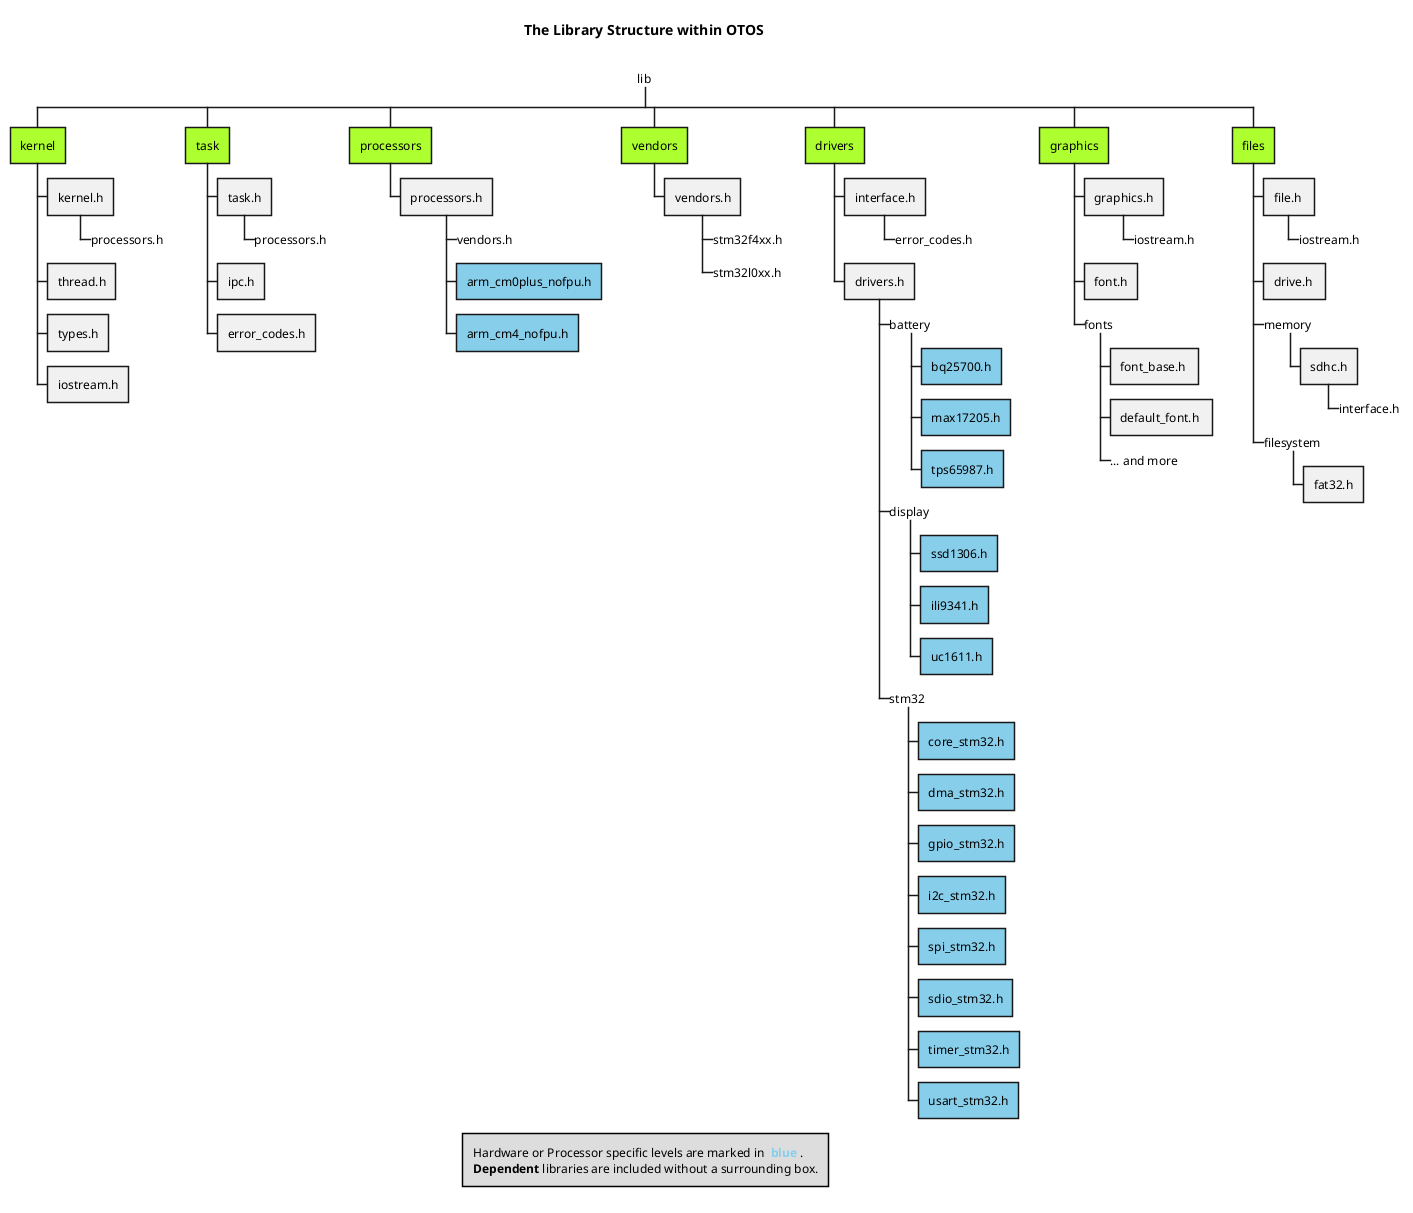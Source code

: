 @startwbs WBS_LibStructure
title The Library Structure within **OTOS** \n
legend Hardware or Processor specific levels are marked in **<color #SkyBlue> blue </color>**.\n<b>Dependent</b> libraries are included without a surrounding box.

*_ lib

' === Kernel ===
**[#GreenYellow] kernel
*** kernel.h
****_ processors.h
' *** schedule.h
*** thread.h
*** types.h
*** iostream.h

' === Task ===
**[#GreenYellow] task
*** task.h
****_ processors.h
*** ipc.h
*** error_codes.h

' === Processors ===
**[#GreenYellow] processors
*** processors.h
****_ vendors.h
****[#SkyBlue] arm_cm0plus_nofpu.h
****[#SkyBlue] arm_cm4_nofpu.h

' === Vendors ===
**[#GreenYellow] vendors
*** vendors.h
****_ stm32f4xx.h
****_ stm32l0xx.h

' === Drivers ===
**[#GreenYellow] drivers
*** interface.h
****_ error_codes.h
*** drivers.h
****_ battery
*****[#SkyBlue] bq25700.h
*****[#SkyBlue] max17205.h
*****[#SkyBlue] tps65987.h
****_ display
*****[#SkyBlue] ssd1306.h
*****[#SkyBlue] ili9341.h
*****[#SkyBlue] uc1611.h
****_ stm32
*****[#SkyBlue] core_stm32.h
*****[#SkyBlue] dma_stm32.h
*****[#SkyBlue] gpio_stm32.h
*****[#SkyBlue] i2c_stm32.h
*****[#SkyBlue] spi_stm32.h
*****[#SkyBlue] sdio_stm32.h
*****[#SkyBlue] timer_stm32.h
*****[#SkyBlue] usart_stm32.h

' === Graphics ===
**[#GreenYellow] graphics
*** graphics.h
****_ iostream.h
*** font.h
***_ fonts
**** font_base.h 
**** default_font.h 
****_ ... and more

' === Files ===
**[#GreenYellow] files
*** file.h 
****_ iostream.h
*** drive.h 
***_ memory 
**** sdhc.h
*****_ interface.h
***_ filesystem
**** fat32.h

@endwbs